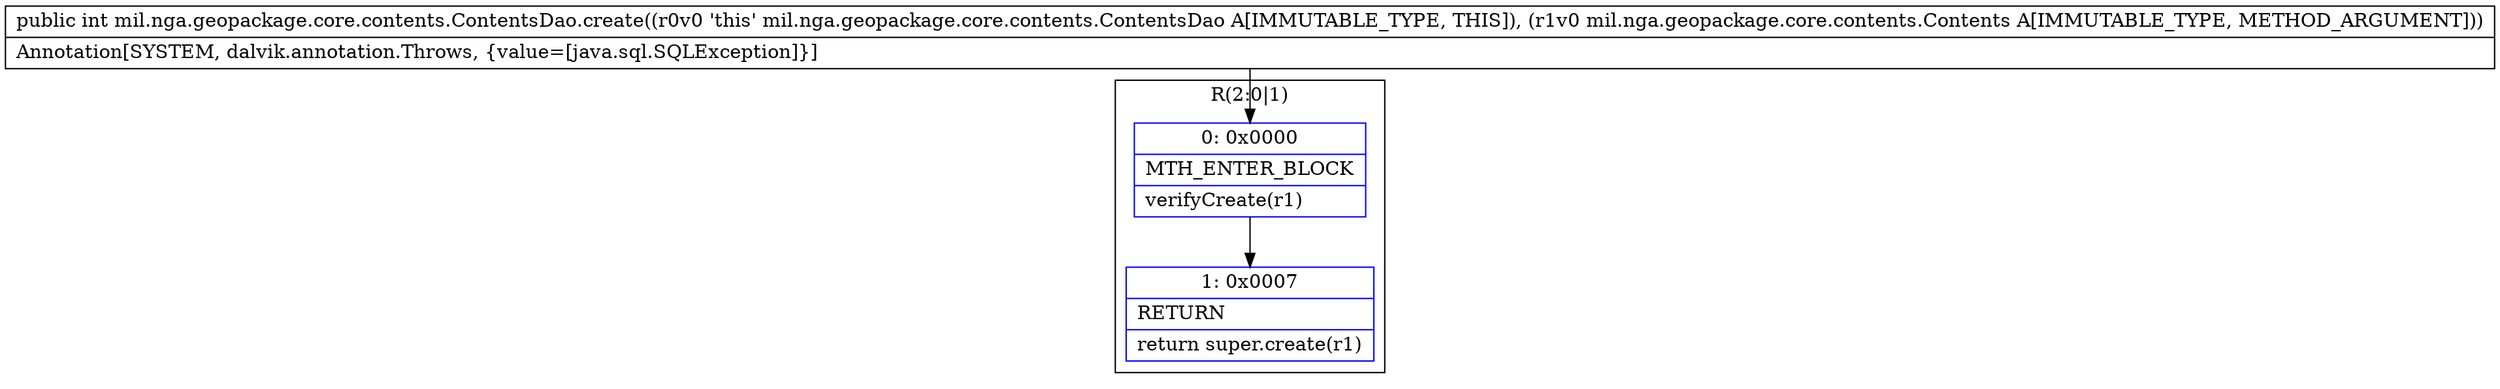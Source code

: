 digraph "CFG formil.nga.geopackage.core.contents.ContentsDao.create(Lmil\/nga\/geopackage\/core\/contents\/Contents;)I" {
subgraph cluster_Region_1439867328 {
label = "R(2:0|1)";
node [shape=record,color=blue];
Node_0 [shape=record,label="{0\:\ 0x0000|MTH_ENTER_BLOCK\l|verifyCreate(r1)\l}"];
Node_1 [shape=record,label="{1\:\ 0x0007|RETURN\l|return super.create(r1)\l}"];
}
MethodNode[shape=record,label="{public int mil.nga.geopackage.core.contents.ContentsDao.create((r0v0 'this' mil.nga.geopackage.core.contents.ContentsDao A[IMMUTABLE_TYPE, THIS]), (r1v0 mil.nga.geopackage.core.contents.Contents A[IMMUTABLE_TYPE, METHOD_ARGUMENT]))  | Annotation[SYSTEM, dalvik.annotation.Throws, \{value=[java.sql.SQLException]\}]\l}"];
MethodNode -> Node_0;
Node_0 -> Node_1;
}

